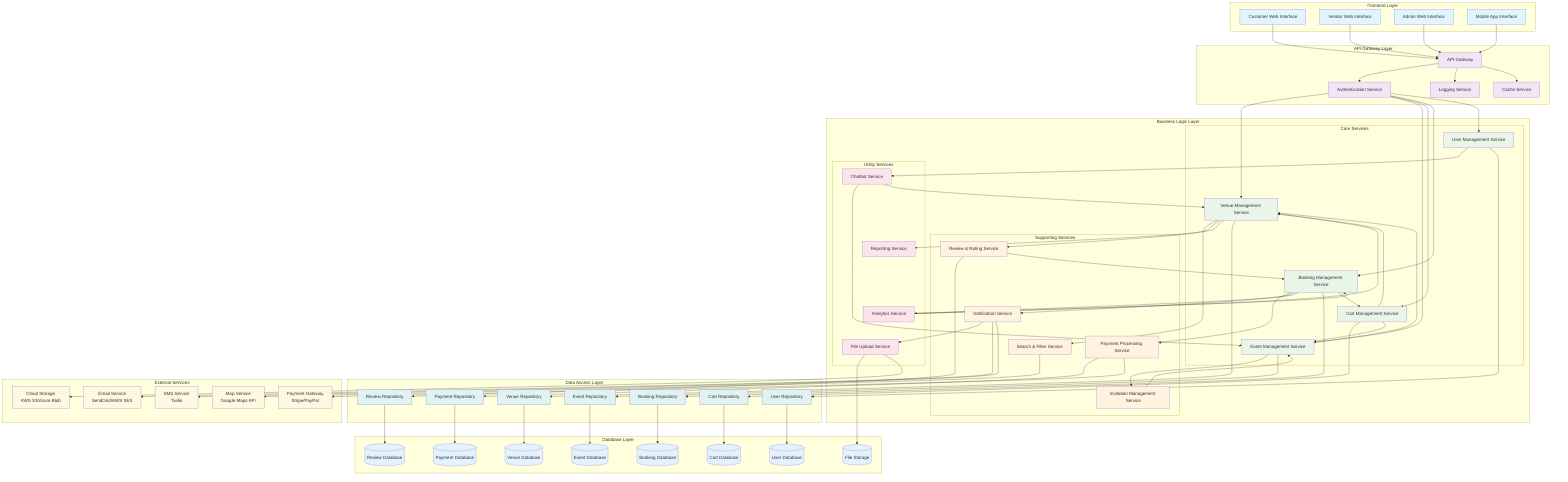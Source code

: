graph TB
    subgraph "Frontend Layer"
        CUI[Customer Web Interface]
        VUI[Vendor Web Interface]
        AUI[Admin Web Interface]
        Mobile[Mobile App Interface]
    end
    
    subgraph "API Gateway Layer"
        Gateway[API Gateway]
        Auth[Authentication Service]
        Logger[Logging Service]
        Cache[Cache Service]
    end
    
    subgraph "Business Logic Layer"
        subgraph "Core Services"
            VenueService[Venue Management Service]
            EventService[Event Management Service]
            CartService[Cart Management Service]
            BookingService[Booking Management Service]
            UserService[User Management Service]
        end
        
        subgraph "Supporting Services"
            PaymentService[Payment Processing Service]
            NotificationService[Notification Service]
            SearchService[Search & Filter Service]
            ReviewService[Review & Rating Service]
            InvitationService[Invitation Management Service]
        end
        
        subgraph "Utility Services"
            FileService[File Upload Service]
            ChatbotService[Chatbot Service]
            AnalyticsService[Analytics Service]
            ReportService[Reporting Service]
        end
    end
    
    subgraph "Data Access Layer"
        UserRepo[User Repository]
        VenueRepo[Venue Repository]
        EventRepo[Event Repository]
        CartRepo[Cart Repository]
        BookingRepo[Booking Repository]
        PaymentRepo[Payment Repository]
        ReviewRepo[Review Repository]
    end
    
    subgraph "Database Layer"
        UserDB[(User Database)]
        VenueDB[(Venue Database)]
        EventDB[(Event Database)]
        CartDB[(Cart Database)]
        BookingDB[(Booking Database)]
        PaymentDB[(Payment Database)]
        ReviewDB[(Review Database)]
        FileDB[(File Storage)]
    end
    
    subgraph "External Services"
        PaymentGW[Payment Gateway<br/>Stripe/PayPal]
        EmailService[Email Service<br/>SendGrid/AWS SES]
        SMSService[SMS Service<br/>Twilio]
        MapService[Map Service<br/>Google Maps API]
        CloudStorage[Cloud Storage<br/>AWS S3/Azure Blob]
    end
    
    %% Frontend to API Gateway connections
    CUI --> Gateway
    VUI --> Gateway
    AUI --> Gateway
    Mobile --> Gateway
    
    %% API Gateway to Auth and Services
    Gateway --> Auth
    Gateway --> Logger
    Gateway --> Cache
    
    %% Auth to Core Services
    Auth --> VenueService
    Auth --> EventService
    Auth --> CartService
    Auth --> BookingService
    Auth --> UserService
    
    %% Core Services to Supporting Services
    VenueService --> SearchService
    EventService --> InvitationService
    BookingService --> PaymentService
    BookingService --> NotificationService
    VenueService --> ReviewService
    
    %% Supporting Services to Utility Services
    NotificationService --> FileService
    UserService --> ChatbotService
    BookingService --> AnalyticsService
    VenueService --> ReportService
    
    %% Services to Repositories
    UserService --> UserRepo
    VenueService --> VenueRepo
    EventService --> EventRepo
    CartService --> CartRepo
    BookingService --> BookingRepo
    PaymentService --> PaymentRepo
    ReviewService --> ReviewRepo
    
    %% Repositories to Databases
    UserRepo --> UserDB
    VenueRepo --> VenueDB
    EventRepo --> EventDB
    CartRepo --> CartDB
    BookingRepo --> BookingDB
    PaymentRepo --> PaymentDB
    ReviewRepo --> ReviewDB
    FileService --> FileDB
    
    %% External Service Connections
    PaymentService --> PaymentGW
    NotificationService --> EmailService
    NotificationService --> SMSService
    SearchService --> MapService
    FileService --> CloudStorage
    
    %% Inter-service Dependencies
    CartService --> VenueService
    CartService --> EventService
    BookingService --> CartService
    EventService --> VenueService
    InvitationService --> EventService
    ReviewService --> BookingService
    AnalyticsService --> BookingService
    AnalyticsService --> VenueService
    ChatbotService --> EventService
    ChatbotService --> VenueService
    
    %% Styling
    classDef frontend fill:#e1f5fe
    classDef gateway fill:#f3e5f5
    classDef core fill:#e8f5e8
    classDef support fill:#fff3e0
    classDef utility fill:#fce4ec
    classDef data fill:#e0f2f1
    classDef database fill:#e3f2fd
    classDef external fill:#fff8e1
    
    class CUI,VUI,AUI,Mobile frontend
    class Gateway,Auth,Logger,Cache gateway
    class VenueService,EventService,CartService,BookingService,UserService core
    class PaymentService,NotificationService,SearchService,ReviewService,InvitationService support
    class FileService,ChatbotService,AnalyticsService,ReportService utility
    class UserRepo,VenueRepo,EventRepo,CartRepo,BookingRepo,PaymentRepo,ReviewRepo data
    class UserDB,VenueDB,EventDB,CartDB,BookingDB,PaymentDB,ReviewDB,FileDB database
    class PaymentGW,EmailService,SMSService,MapService,CloudStorage external